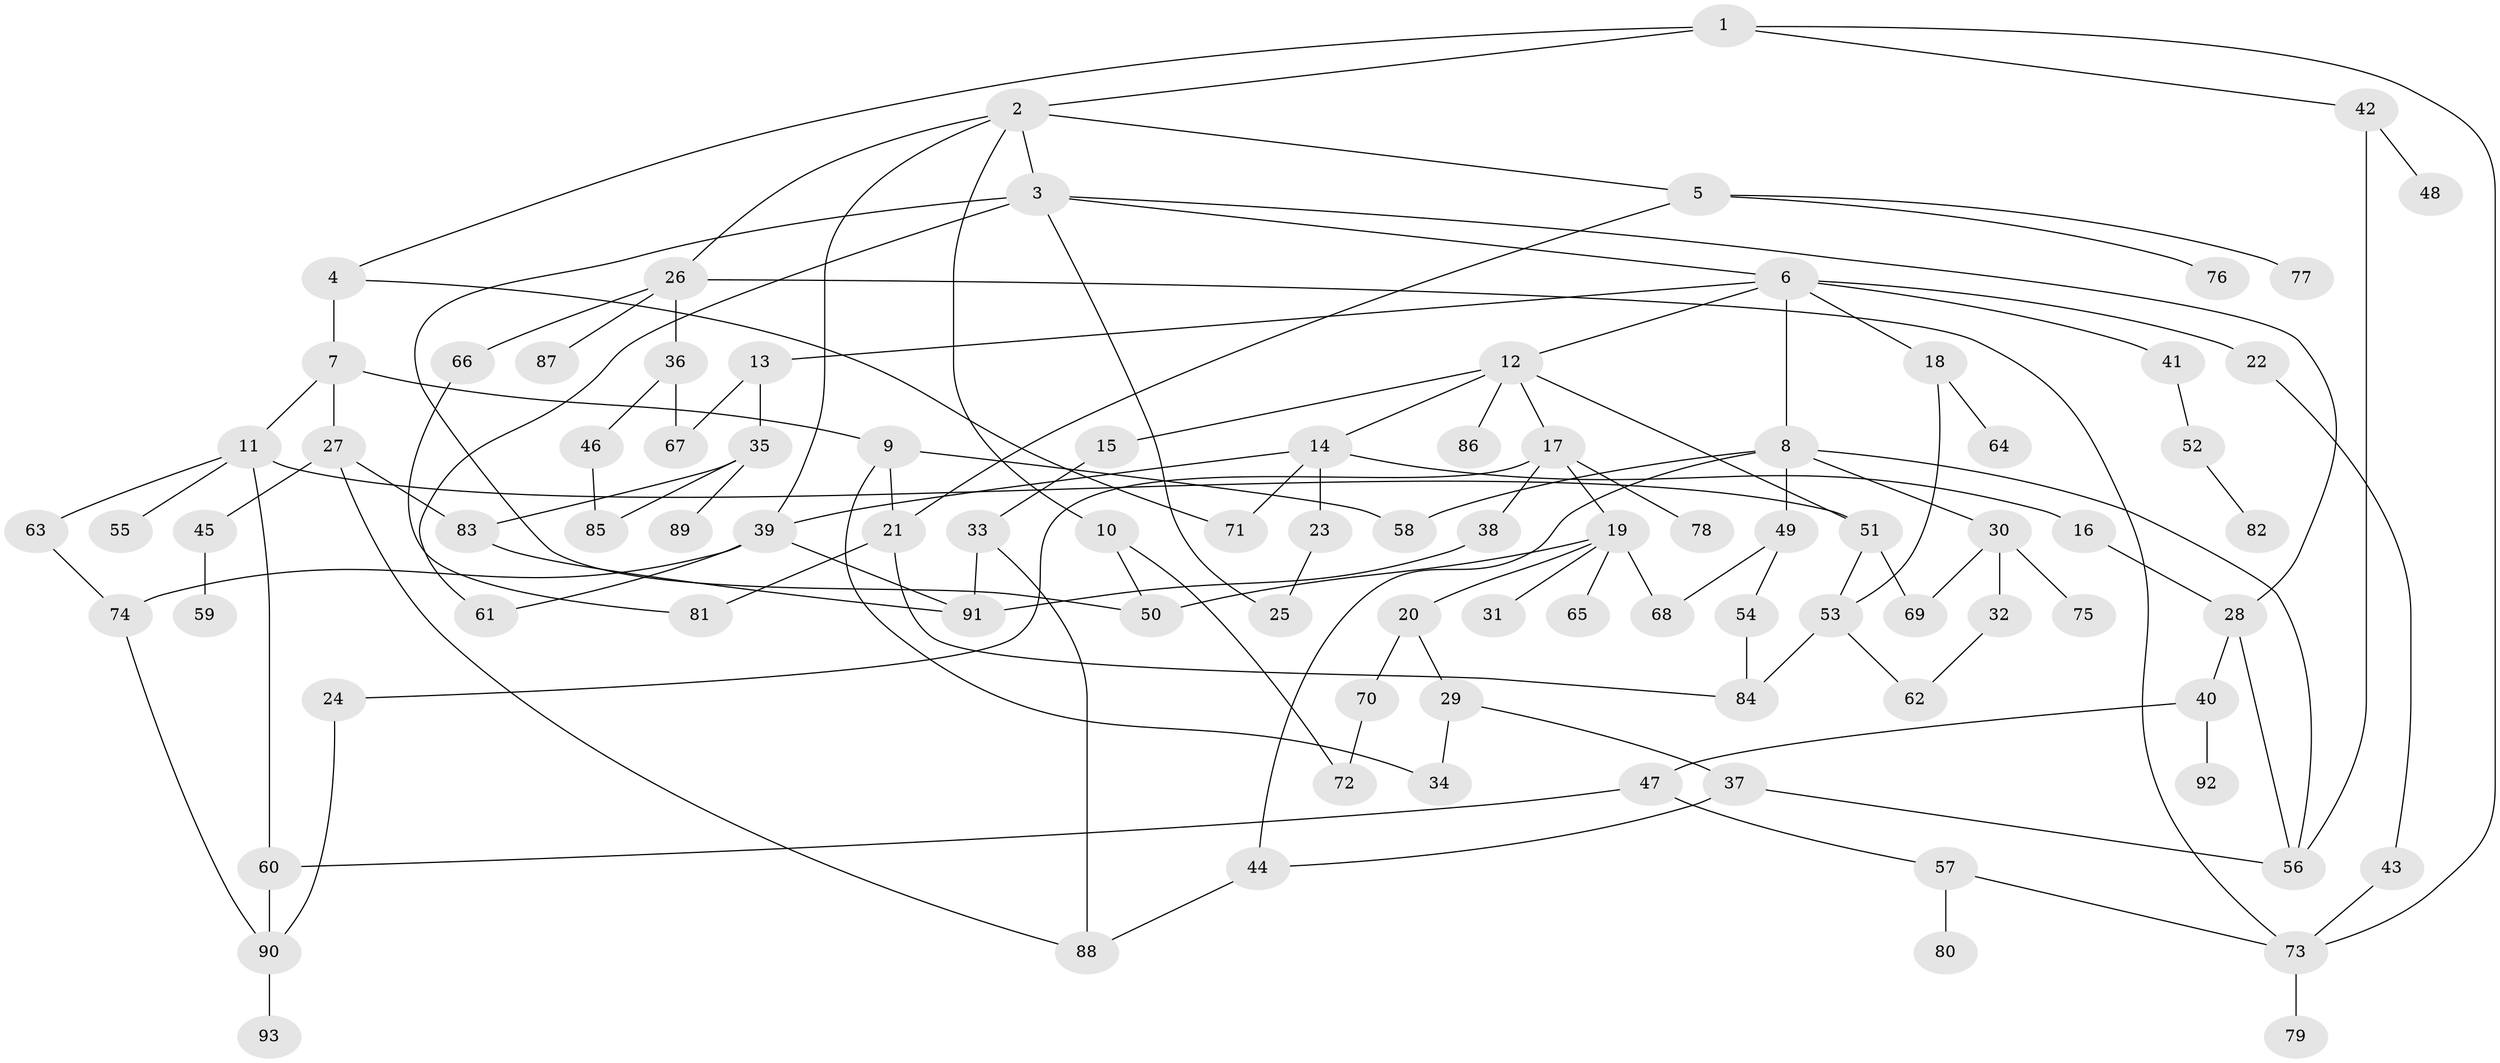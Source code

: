 // coarse degree distribution, {8: 0.015384615384615385, 6: 0.03076923076923077, 3: 0.16923076923076924, 4: 0.15384615384615385, 13: 0.015384615384615385, 7: 0.046153846153846156, 5: 0.09230769230769231, 2: 0.24615384615384617, 1: 0.23076923076923078}
// Generated by graph-tools (version 1.1) at 2025/17/03/04/25 18:17:01]
// undirected, 93 vertices, 130 edges
graph export_dot {
graph [start="1"]
  node [color=gray90,style=filled];
  1;
  2;
  3;
  4;
  5;
  6;
  7;
  8;
  9;
  10;
  11;
  12;
  13;
  14;
  15;
  16;
  17;
  18;
  19;
  20;
  21;
  22;
  23;
  24;
  25;
  26;
  27;
  28;
  29;
  30;
  31;
  32;
  33;
  34;
  35;
  36;
  37;
  38;
  39;
  40;
  41;
  42;
  43;
  44;
  45;
  46;
  47;
  48;
  49;
  50;
  51;
  52;
  53;
  54;
  55;
  56;
  57;
  58;
  59;
  60;
  61;
  62;
  63;
  64;
  65;
  66;
  67;
  68;
  69;
  70;
  71;
  72;
  73;
  74;
  75;
  76;
  77;
  78;
  79;
  80;
  81;
  82;
  83;
  84;
  85;
  86;
  87;
  88;
  89;
  90;
  91;
  92;
  93;
  1 -- 2;
  1 -- 4;
  1 -- 42;
  1 -- 73;
  2 -- 3;
  2 -- 5;
  2 -- 10;
  2 -- 26;
  2 -- 39;
  3 -- 6;
  3 -- 61;
  3 -- 25;
  3 -- 50;
  3 -- 28;
  4 -- 7;
  4 -- 71;
  5 -- 76;
  5 -- 77;
  5 -- 21;
  6 -- 8;
  6 -- 12;
  6 -- 13;
  6 -- 18;
  6 -- 22;
  6 -- 41;
  7 -- 9;
  7 -- 11;
  7 -- 27;
  8 -- 30;
  8 -- 44;
  8 -- 49;
  8 -- 56;
  8 -- 58;
  9 -- 21;
  9 -- 58;
  9 -- 34;
  10 -- 50;
  10 -- 72;
  11 -- 51;
  11 -- 55;
  11 -- 63;
  11 -- 60;
  12 -- 14;
  12 -- 15;
  12 -- 17;
  12 -- 86;
  12 -- 51;
  13 -- 35;
  13 -- 67;
  14 -- 16;
  14 -- 23;
  14 -- 39;
  14 -- 71;
  15 -- 33;
  16 -- 28;
  17 -- 19;
  17 -- 24;
  17 -- 38;
  17 -- 78;
  18 -- 53;
  18 -- 64;
  19 -- 20;
  19 -- 31;
  19 -- 65;
  19 -- 68;
  19 -- 50;
  20 -- 29;
  20 -- 70;
  21 -- 81;
  21 -- 84;
  22 -- 43;
  23 -- 25;
  24 -- 90;
  26 -- 36;
  26 -- 66;
  26 -- 73;
  26 -- 87;
  27 -- 45;
  27 -- 88;
  27 -- 83;
  28 -- 40;
  28 -- 56;
  29 -- 34;
  29 -- 37;
  30 -- 32;
  30 -- 75;
  30 -- 69;
  32 -- 62;
  33 -- 91;
  33 -- 88;
  35 -- 83;
  35 -- 89;
  35 -- 85;
  36 -- 46;
  36 -- 67;
  37 -- 56;
  37 -- 44;
  38 -- 91;
  39 -- 74;
  39 -- 61;
  39 -- 91;
  40 -- 47;
  40 -- 92;
  41 -- 52;
  42 -- 48;
  42 -- 56;
  43 -- 73;
  44 -- 88;
  45 -- 59;
  46 -- 85;
  47 -- 57;
  47 -- 60;
  49 -- 54;
  49 -- 68;
  51 -- 69;
  51 -- 53;
  52 -- 82;
  53 -- 62;
  53 -- 84;
  54 -- 84;
  57 -- 80;
  57 -- 73;
  60 -- 90;
  63 -- 74;
  66 -- 81;
  70 -- 72;
  73 -- 79;
  74 -- 90;
  83 -- 91;
  90 -- 93;
}
